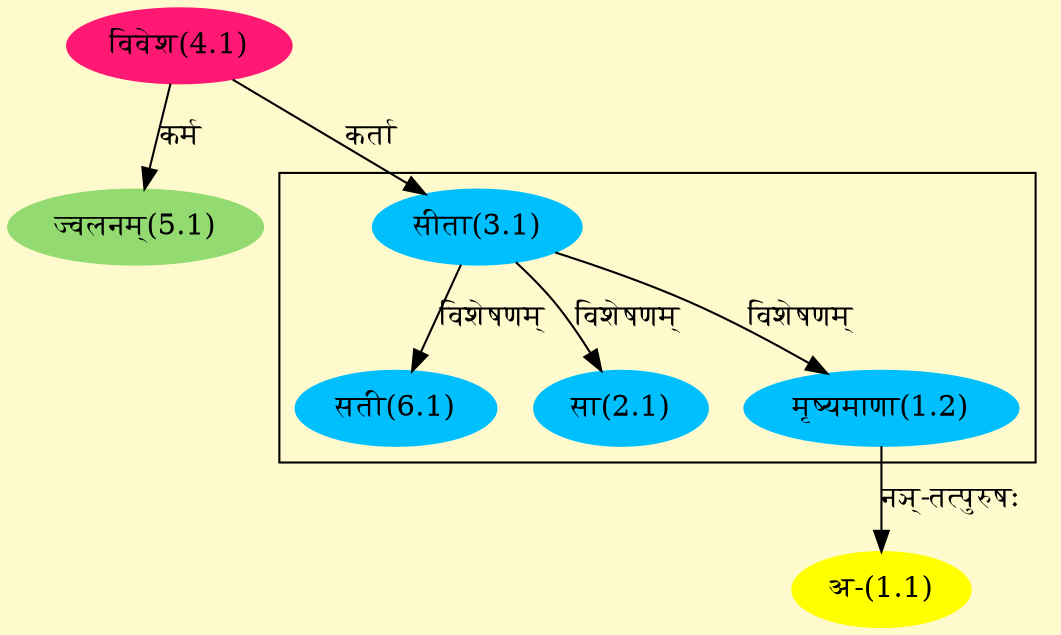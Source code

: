 digraph G{
rankdir=BT;
 compound=true;
 bgcolor="lemonchiffon1";

subgraph cluster_1{
Node1_2 [style=filled, color="#00BFFF" label = "मृष्यमाणा(1.2)"]
Node3_1 [style=filled, color="#00BFFF" label = "सीता(3.1)"]
Node2_1 [style=filled, color="#00BFFF" label = "सा(2.1)"]
Node6_1 [style=filled, color="#00BFFF" label = "सती(6.1)"]

}
Node1_1 [style=filled, color="#FFFF00" label = "अ-(1.1)"]
Node1_2 [style=filled, color="#00BFFF" label = "मृष्यमाणा(1.2)"]
Node3_1 [style=filled, color="#00BFFF" label = "सीता(3.1)"]
Node4_1 [style=filled, color="#FF1975" label = "विवेश(4.1)"]
Node [style=filled, color="" label = "()"]
Node5_1 [style=filled, color="#93DB70" label = "ज्वलनम्(5.1)"]
/* Start of Relations section */

Node1_1 -> Node1_2 [  label="नञ्-तत्पुरुषः"  dir="back" ]
Node1_2 -> Node3_1 [  label="विशेषणम्"  dir="back" ]
Node2_1 -> Node3_1 [  label="विशेषणम्"  dir="back" ]
Node3_1 -> Node4_1 [  label="कर्ता"  dir="back" ]
Node5_1 -> Node4_1 [  label="कर्म"  dir="back" ]
Node6_1 -> Node3_1 [  label="विशेषणम्"  dir="back" ]
}
